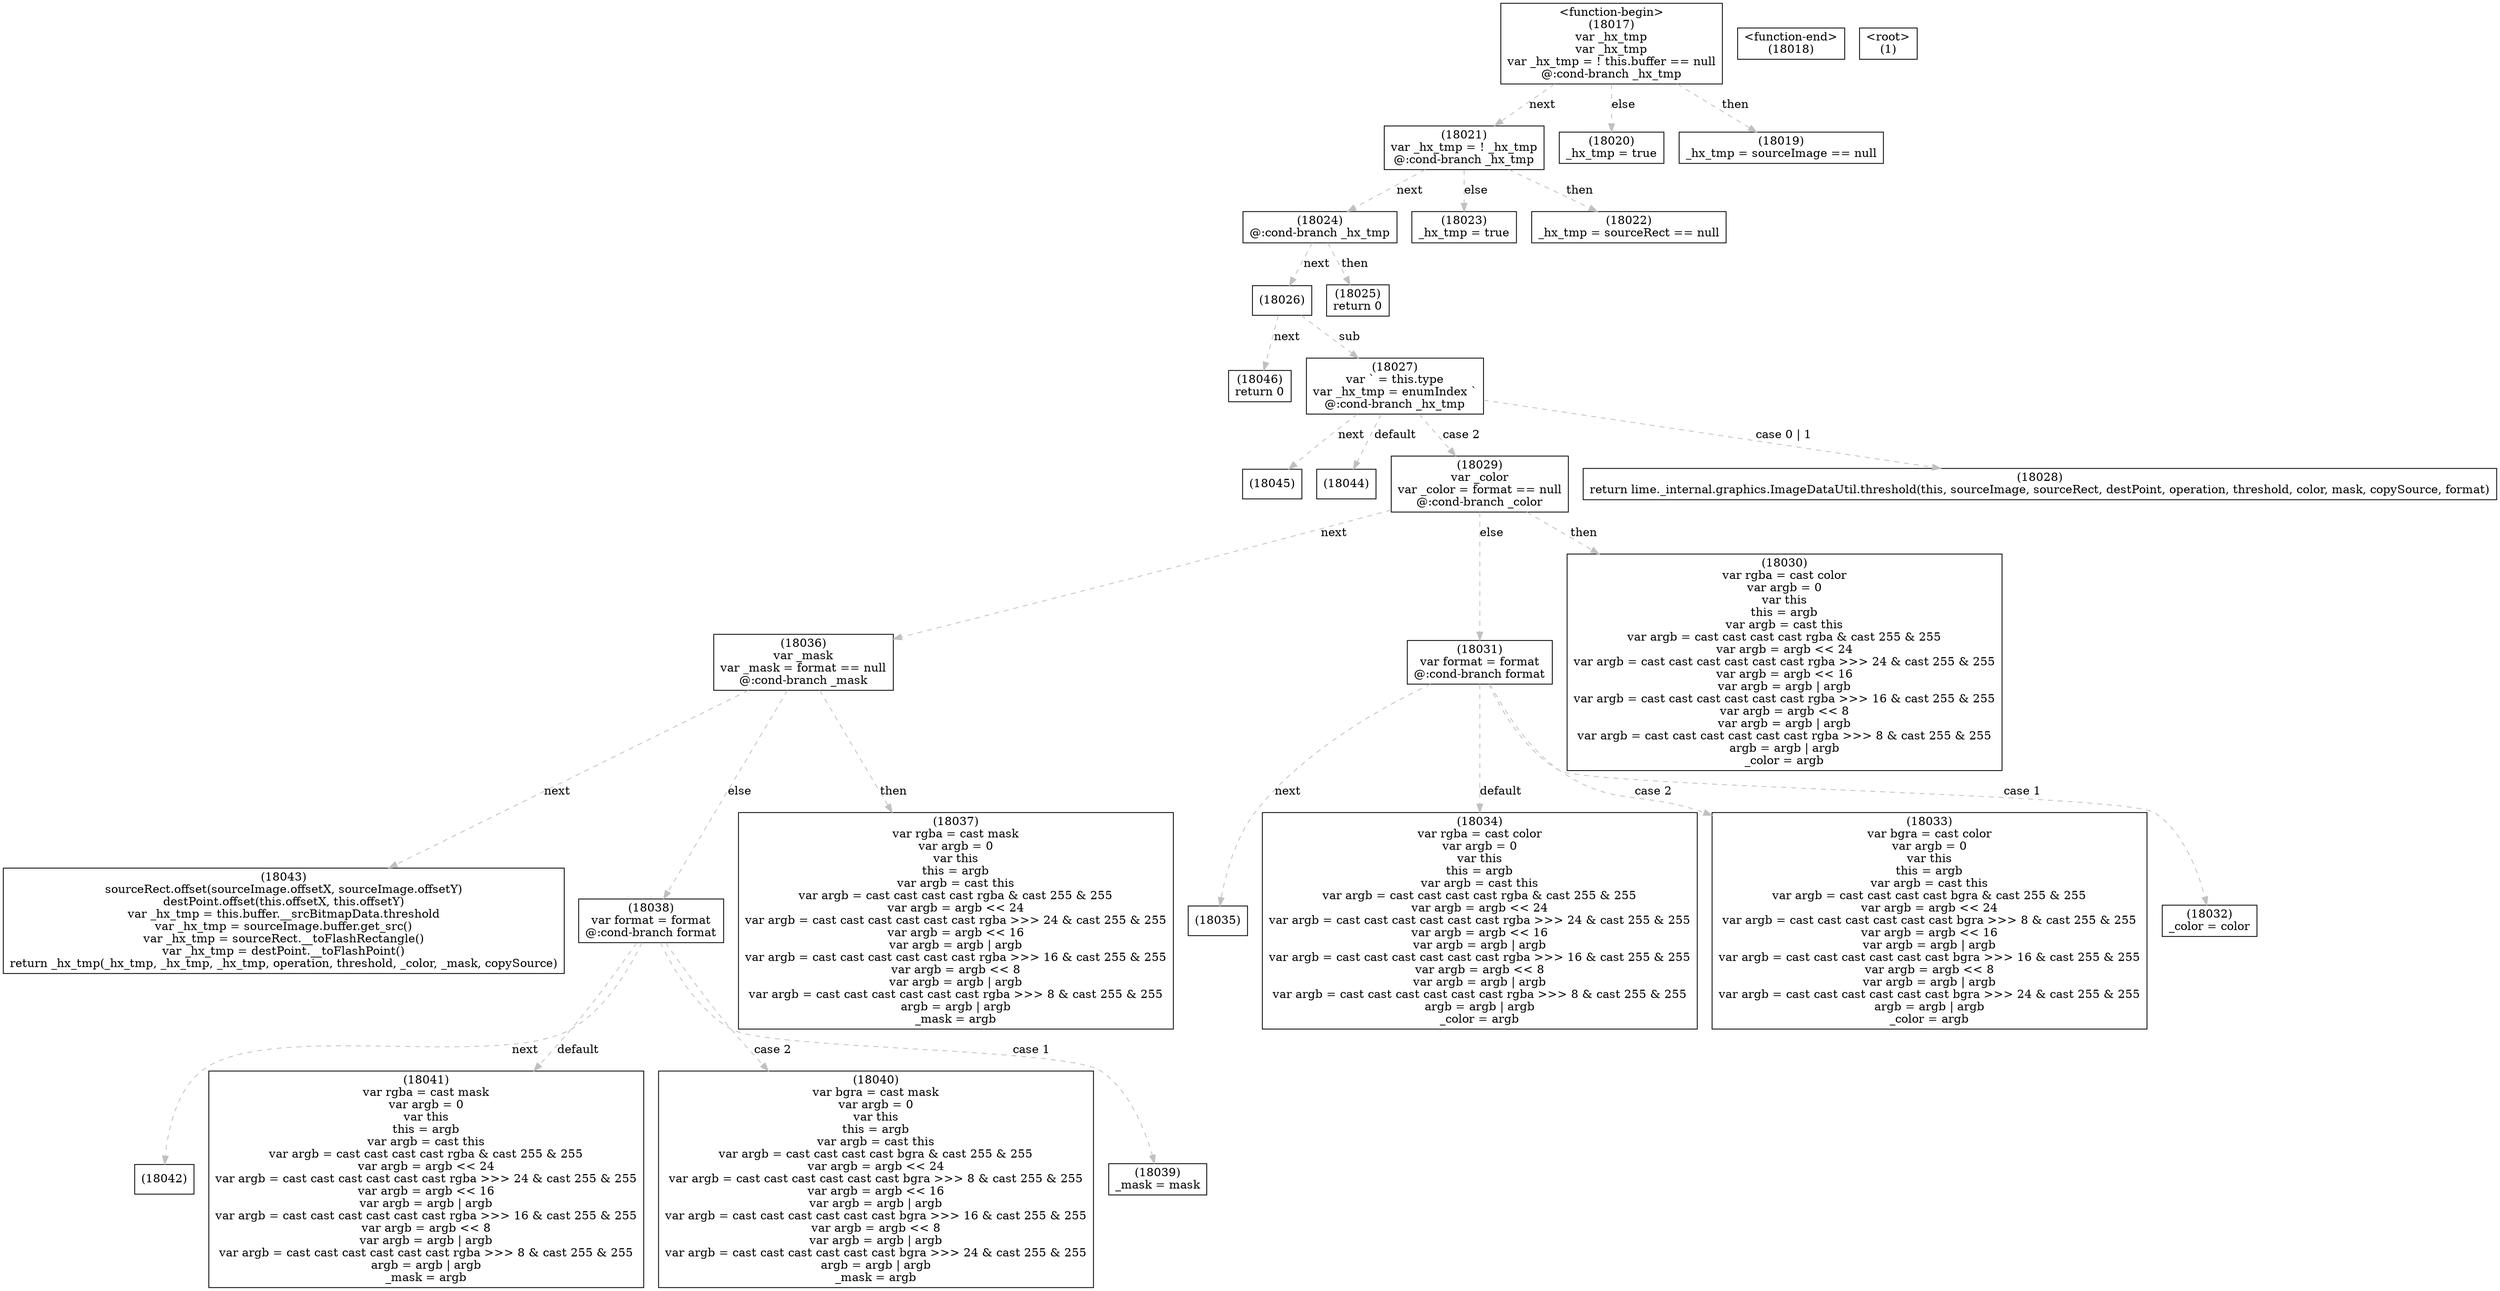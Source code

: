 digraph graphname {
n18046 [shape=box,label="(18046)\nreturn 0"];
n18045 [shape=box,label="(18045)"];
n18044 [shape=box,label="(18044)"];
n18043 [shape=box,label="(18043)\nsourceRect.offset(sourceImage.offsetX, sourceImage.offsetY)\ndestPoint.offset(this.offsetX, this.offsetY)\nvar _hx_tmp = this.buffer.__srcBitmapData.threshold\nvar _hx_tmp = sourceImage.buffer.get_src()\nvar _hx_tmp = sourceRect.__toFlashRectangle()\nvar _hx_tmp = destPoint.__toFlashPoint()\nreturn _hx_tmp(_hx_tmp, _hx_tmp, _hx_tmp, operation, threshold, _color, _mask, copySource)"];
n18042 [shape=box,label="(18042)"];
n18041 [shape=box,label="(18041)\nvar rgba = cast mask\nvar argb = 0\nvar this\nthis = argb\nvar argb = cast this\nvar argb = cast cast cast cast rgba & cast 255 & 255\nvar argb = argb << 24\nvar argb = cast cast cast cast cast cast rgba >>> 24 & cast 255 & 255\nvar argb = argb << 16\nvar argb = argb | argb\nvar argb = cast cast cast cast cast cast rgba >>> 16 & cast 255 & 255\nvar argb = argb << 8\nvar argb = argb | argb\nvar argb = cast cast cast cast cast cast rgba >>> 8 & cast 255 & 255\nargb = argb | argb\n_mask = argb"];
n18040 [shape=box,label="(18040)\nvar bgra = cast mask\nvar argb = 0\nvar this\nthis = argb\nvar argb = cast this\nvar argb = cast cast cast cast bgra & cast 255 & 255\nvar argb = argb << 24\nvar argb = cast cast cast cast cast cast bgra >>> 8 & cast 255 & 255\nvar argb = argb << 16\nvar argb = argb | argb\nvar argb = cast cast cast cast cast cast bgra >>> 16 & cast 255 & 255\nvar argb = argb << 8\nvar argb = argb | argb\nvar argb = cast cast cast cast cast cast bgra >>> 24 & cast 255 & 255\nargb = argb | argb\n_mask = argb"];
n18039 [shape=box,label="(18039)\n_mask = mask"];
n18038 [shape=box,label="(18038)\nvar format = format\n@:cond-branch format"];
n18038 -> n18039[style="dashed",color="gray",label="case 1"];
n18038 -> n18040[style="dashed",color="gray",label="case 2"];
n18038 -> n18041[style="dashed",color="gray",label="default"];
n18038 -> n18042[style="dashed",color="gray",label="next"];
n18037 [shape=box,label="(18037)\nvar rgba = cast mask\nvar argb = 0\nvar this\nthis = argb\nvar argb = cast this\nvar argb = cast cast cast cast rgba & cast 255 & 255\nvar argb = argb << 24\nvar argb = cast cast cast cast cast cast rgba >>> 24 & cast 255 & 255\nvar argb = argb << 16\nvar argb = argb | argb\nvar argb = cast cast cast cast cast cast rgba >>> 16 & cast 255 & 255\nvar argb = argb << 8\nvar argb = argb | argb\nvar argb = cast cast cast cast cast cast rgba >>> 8 & cast 255 & 255\nargb = argb | argb\n_mask = argb"];
n18036 [shape=box,label="(18036)\nvar _mask\nvar _mask = format == null\n@:cond-branch _mask"];
n18036 -> n18037[style="dashed",color="gray",label="then"];
n18036 -> n18038[style="dashed",color="gray",label="else"];
n18036 -> n18043[style="dashed",color="gray",label="next"];
n18035 [shape=box,label="(18035)"];
n18034 [shape=box,label="(18034)\nvar rgba = cast color\nvar argb = 0\nvar this\nthis = argb\nvar argb = cast this\nvar argb = cast cast cast cast rgba & cast 255 & 255\nvar argb = argb << 24\nvar argb = cast cast cast cast cast cast rgba >>> 24 & cast 255 & 255\nvar argb = argb << 16\nvar argb = argb | argb\nvar argb = cast cast cast cast cast cast rgba >>> 16 & cast 255 & 255\nvar argb = argb << 8\nvar argb = argb | argb\nvar argb = cast cast cast cast cast cast rgba >>> 8 & cast 255 & 255\nargb = argb | argb\n_color = argb"];
n18033 [shape=box,label="(18033)\nvar bgra = cast color\nvar argb = 0\nvar this\nthis = argb\nvar argb = cast this\nvar argb = cast cast cast cast bgra & cast 255 & 255\nvar argb = argb << 24\nvar argb = cast cast cast cast cast cast bgra >>> 8 & cast 255 & 255\nvar argb = argb << 16\nvar argb = argb | argb\nvar argb = cast cast cast cast cast cast bgra >>> 16 & cast 255 & 255\nvar argb = argb << 8\nvar argb = argb | argb\nvar argb = cast cast cast cast cast cast bgra >>> 24 & cast 255 & 255\nargb = argb | argb\n_color = argb"];
n18032 [shape=box,label="(18032)\n_color = color"];
n18031 [shape=box,label="(18031)\nvar format = format\n@:cond-branch format"];
n18031 -> n18032[style="dashed",color="gray",label="case 1"];
n18031 -> n18033[style="dashed",color="gray",label="case 2"];
n18031 -> n18034[style="dashed",color="gray",label="default"];
n18031 -> n18035[style="dashed",color="gray",label="next"];
n18030 [shape=box,label="(18030)\nvar rgba = cast color\nvar argb = 0\nvar this\nthis = argb\nvar argb = cast this\nvar argb = cast cast cast cast rgba & cast 255 & 255\nvar argb = argb << 24\nvar argb = cast cast cast cast cast cast rgba >>> 24 & cast 255 & 255\nvar argb = argb << 16\nvar argb = argb | argb\nvar argb = cast cast cast cast cast cast rgba >>> 16 & cast 255 & 255\nvar argb = argb << 8\nvar argb = argb | argb\nvar argb = cast cast cast cast cast cast rgba >>> 8 & cast 255 & 255\nargb = argb | argb\n_color = argb"];
n18029 [shape=box,label="(18029)\nvar _color\nvar _color = format == null\n@:cond-branch _color"];
n18029 -> n18030[style="dashed",color="gray",label="then"];
n18029 -> n18031[style="dashed",color="gray",label="else"];
n18029 -> n18036[style="dashed",color="gray",label="next"];
n18028 [shape=box,label="(18028)\nreturn lime._internal.graphics.ImageDataUtil.threshold(this, sourceImage, sourceRect, destPoint, operation, threshold, color, mask, copySource, format)"];
n18027 [shape=box,label="(18027)\nvar ` = this.type\nvar _hx_tmp = enumIndex `\n@:cond-branch _hx_tmp"];
n18027 -> n18028[style="dashed",color="gray",label="case 0 | 1"];
n18027 -> n18029[style="dashed",color="gray",label="case 2"];
n18027 -> n18044[style="dashed",color="gray",label="default"];
n18027 -> n18045[style="dashed",color="gray",label="next"];
n18026 [shape=box,label="(18026)"];
n18026 -> n18027[style="dashed",color="gray",label="sub"];
n18026 -> n18046[style="dashed",color="gray",label="next"];
n18025 [shape=box,label="(18025)\nreturn 0"];
n18024 [shape=box,label="(18024)\n@:cond-branch _hx_tmp"];
n18024 -> n18025[style="dashed",color="gray",label="then"];
n18024 -> n18026[style="dashed",color="gray",label="next"];
n18023 [shape=box,label="(18023)\n_hx_tmp = true"];
n18022 [shape=box,label="(18022)\n_hx_tmp = sourceRect == null"];
n18021 [shape=box,label="(18021)\nvar _hx_tmp = ! _hx_tmp\n@:cond-branch _hx_tmp"];
n18021 -> n18022[style="dashed",color="gray",label="then"];
n18021 -> n18023[style="dashed",color="gray",label="else"];
n18021 -> n18024[style="dashed",color="gray",label="next"];
n18020 [shape=box,label="(18020)\n_hx_tmp = true"];
n18019 [shape=box,label="(18019)\n_hx_tmp = sourceImage == null"];
n18018 [shape=box,label="<function-end>
(18018)"];
n18017 [shape=box,label="<function-begin>
(18017)\nvar _hx_tmp\nvar _hx_tmp\nvar _hx_tmp = ! this.buffer == null\n@:cond-branch _hx_tmp"];
n18017 -> n18019[style="dashed",color="gray",label="then"];
n18017 -> n18020[style="dashed",color="gray",label="else"];
n18017 -> n18021[style="dashed",color="gray",label="next"];
n1 [shape=box,label="<root>
(1)"];
}
